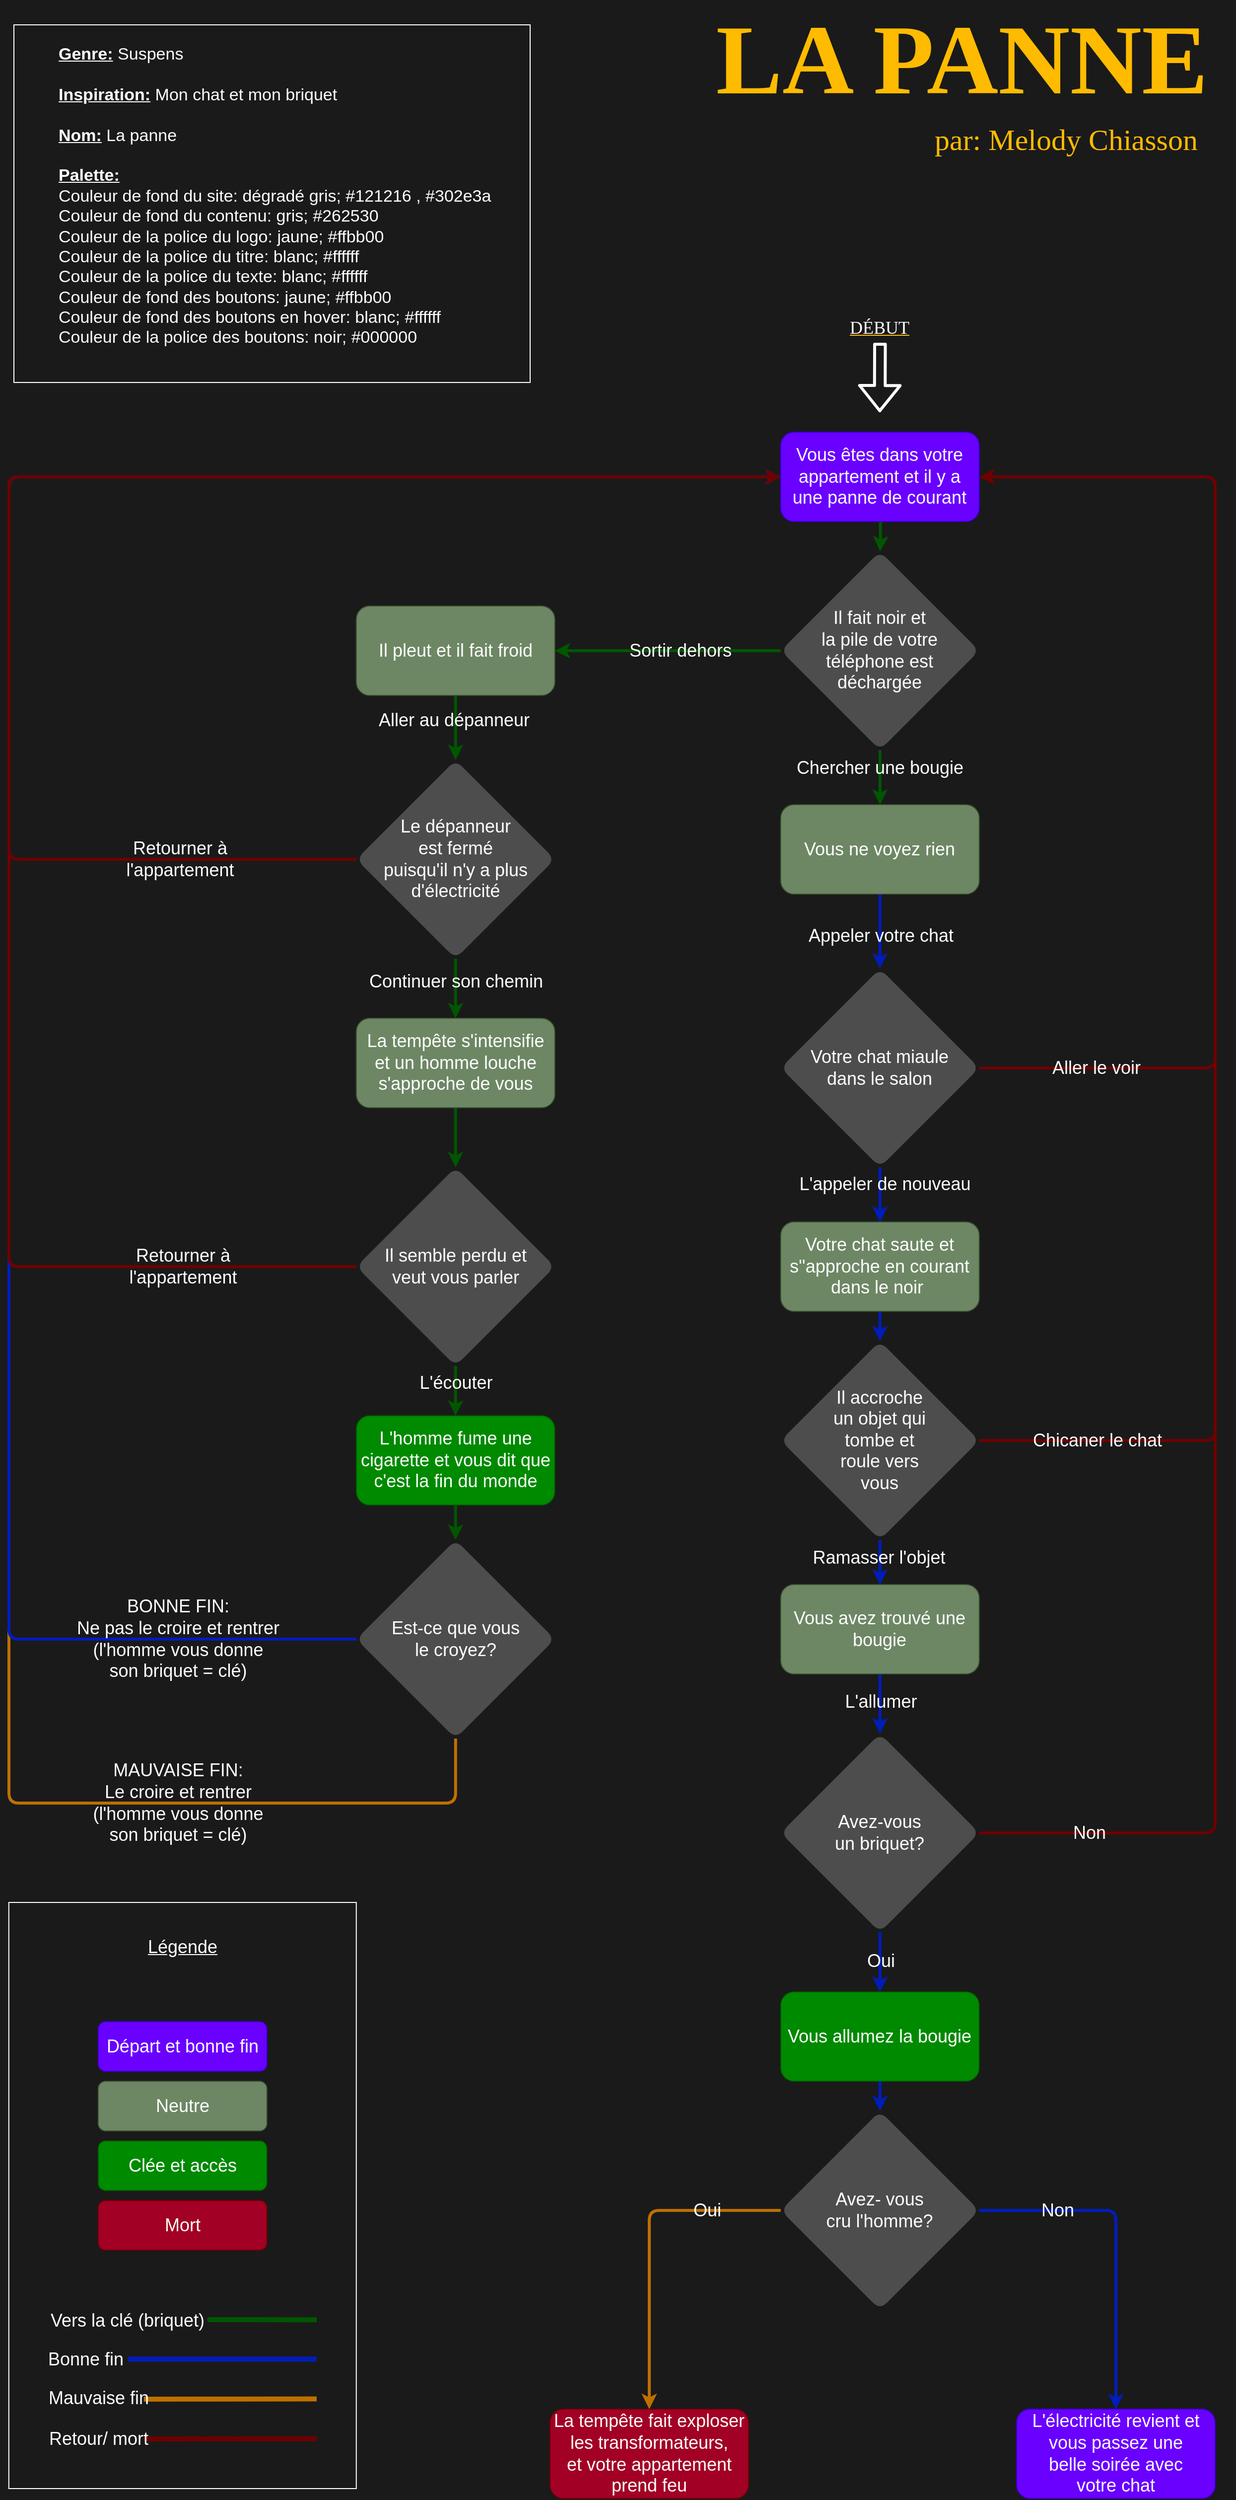 <mxfile>
    <diagram id="aEOKyE4XpbDk6hD6zkL8" name="Page-1">
        <mxGraphModel dx="2916" dy="787" grid="1" gridSize="10" guides="1" tooltips="1" connect="1" arrows="1" fold="1" page="1" pageScale="1" pageWidth="850" pageHeight="1400" background="#1A1A1A" math="0" shadow="0">
            <root>
                <mxCell id="0"/>
                <mxCell id="1" parent="0"/>
                <mxCell id="7" style="edgeStyle=none;html=1;entryX=0.5;entryY=0;entryDx=0;entryDy=0;rounded=1;fillColor=#008a00;strokeColor=#005700;strokeWidth=3;labelBackgroundColor=none;fontSize=18;fontColor=#FFFFFF;" parent="1" source="2" target="3" edge="1">
                    <mxGeometry relative="1" as="geometry">
                        <Array as="points">
                            <mxPoint x="-567.11" y="660"/>
                        </Array>
                    </mxGeometry>
                </mxCell>
                <mxCell id="2" value="Vous êtes dans votre appartement et il y a une panne de courant" style="rounded=1;whiteSpace=wrap;html=1;fillColor=#6a00ff;fontColor=#FFFFFF;strokeColor=#3700CC;labelBackgroundColor=none;fontSize=18;" parent="1" vertex="1">
                    <mxGeometry x="-667.61" y="550" width="200" height="90" as="geometry"/>
                </mxCell>
                <mxCell id="9" style="edgeStyle=none;html=1;rounded=1;fillColor=#008a00;strokeColor=#005700;strokeWidth=3;labelBackgroundColor=none;fontSize=18;fontColor=#FFFFFF;" parent="1" source="3" target="5" edge="1">
                    <mxGeometry relative="1" as="geometry"/>
                </mxCell>
                <mxCell id="12" value="Chercher une bougie" style="edgeLabel;html=1;align=center;verticalAlign=middle;resizable=0;points=[];rounded=1;labelBackgroundColor=none;fontSize=18;fontColor=#FFFFFF;" parent="9" vertex="1" connectable="0">
                    <mxGeometry x="-0.338" y="-1" relative="1" as="geometry">
                        <mxPoint as="offset"/>
                    </mxGeometry>
                </mxCell>
                <mxCell id="16" style="edgeStyle=orthogonalEdgeStyle;html=1;fillColor=#008a00;strokeColor=#005700;strokeWidth=3;labelBackgroundColor=none;fontSize=18;fontColor=#FFFFFF;" parent="1" source="3" target="4" edge="1">
                    <mxGeometry relative="1" as="geometry"/>
                </mxCell>
                <mxCell id="17" value="Sortir dehors" style="edgeLabel;html=1;align=center;verticalAlign=middle;resizable=0;points=[];labelBackgroundColor=none;fontSize=18;fontColor=#FFFFFF;" parent="16" vertex="1" connectable="0">
                    <mxGeometry x="-0.228" y="3" relative="1" as="geometry">
                        <mxPoint x="-14" y="-3" as="offset"/>
                    </mxGeometry>
                </mxCell>
                <mxCell id="3" value="Il fait noir et &lt;br&gt;la pile de votre téléphone est déchargée" style="rhombus;whiteSpace=wrap;html=1;rounded=1;labelBackgroundColor=none;fontSize=18;fontColor=#FFFFFF;fillColor=#4D4D4D;strokeColor=none;" parent="1" vertex="1">
                    <mxGeometry x="-667.61" y="670" width="200" height="200" as="geometry"/>
                </mxCell>
                <mxCell id="23" style="edgeStyle=orthogonalEdgeStyle;html=1;entryX=0.5;entryY=0;entryDx=0;entryDy=0;fillColor=#008a00;strokeColor=#005700;strokeWidth=3;labelBackgroundColor=none;fontSize=18;fontColor=#FFFFFF;" parent="1" source="4" target="22" edge="1">
                    <mxGeometry relative="1" as="geometry"/>
                </mxCell>
                <mxCell id="24" value="Aller au dépanneur" style="edgeLabel;html=1;align=center;verticalAlign=middle;resizable=0;points=[];labelBackgroundColor=none;fontSize=18;fontColor=#FFFFFF;" parent="23" vertex="1" connectable="0">
                    <mxGeometry x="-0.24" y="-2" relative="1" as="geometry">
                        <mxPoint as="offset"/>
                    </mxGeometry>
                </mxCell>
                <mxCell id="4" value="Il pleut et il fait froid" style="rounded=1;whiteSpace=wrap;html=1;fillColor=#6d8764;fontColor=#FFFFFF;strokeColor=#3A5431;labelBackgroundColor=none;fontSize=18;" parent="1" vertex="1">
                    <mxGeometry x="-1095.11" y="725" width="200" height="90" as="geometry"/>
                </mxCell>
                <mxCell id="46" style="edgeStyle=orthogonalEdgeStyle;html=1;fillColor=#0050ef;strokeColor=#001DBC;strokeWidth=3;labelBackgroundColor=none;fontSize=18;fontColor=#FFFFFF;" parent="1" source="5" target="25" edge="1">
                    <mxGeometry relative="1" as="geometry"/>
                </mxCell>
                <mxCell id="47" value="Appeler votre chat" style="edgeLabel;html=1;align=center;verticalAlign=middle;resizable=0;points=[];labelBackgroundColor=none;fontSize=18;fontColor=#FFFFFF;" parent="46" vertex="1" connectable="0">
                    <mxGeometry x="-0.273" relative="1" as="geometry">
                        <mxPoint y="14" as="offset"/>
                    </mxGeometry>
                </mxCell>
                <mxCell id="5" value="Vous ne voyez rien" style="rounded=1;whiteSpace=wrap;html=1;fillColor=#6d8764;strokeColor=#3A5431;fontColor=#FFFFFF;labelBackgroundColor=none;fontSize=18;" parent="1" vertex="1">
                    <mxGeometry x="-667.61" y="925" width="200" height="90" as="geometry"/>
                </mxCell>
                <mxCell id="29" style="edgeStyle=orthogonalEdgeStyle;html=1;entryX=0;entryY=0.5;entryDx=0;entryDy=0;fillColor=#a20025;strokeColor=#6F0000;strokeWidth=3;labelBackgroundColor=none;fontSize=18;fontColor=#FFFFFF;" parent="1" source="22" target="2" edge="1">
                    <mxGeometry relative="1" as="geometry">
                        <Array as="points">
                            <mxPoint x="-1445" y="980"/>
                            <mxPoint x="-1445" y="595"/>
                        </Array>
                    </mxGeometry>
                </mxCell>
                <mxCell id="30" value="Retourner à &lt;br&gt;l'appartement" style="edgeLabel;html=1;align=center;verticalAlign=middle;resizable=0;points=[];labelBackgroundColor=none;fontSize=18;fontColor=#FFFFFF;" parent="29" vertex="1" connectable="0">
                    <mxGeometry x="-0.773" y="1" relative="1" as="geometry">
                        <mxPoint x="-7" y="-1" as="offset"/>
                    </mxGeometry>
                </mxCell>
                <mxCell id="32" style="edgeStyle=orthogonalEdgeStyle;html=1;fillColor=#008a00;strokeColor=#005700;strokeWidth=3;labelBackgroundColor=none;fontSize=18;fontColor=#FFFFFF;" parent="1" source="22" target="31" edge="1">
                    <mxGeometry relative="1" as="geometry"/>
                </mxCell>
                <mxCell id="33" value="Continuer son chemin" style="edgeLabel;html=1;align=center;verticalAlign=middle;resizable=0;points=[];labelBackgroundColor=none;fontSize=18;fontColor=#FFFFFF;" parent="32" vertex="1" connectable="0">
                    <mxGeometry x="-0.25" relative="1" as="geometry">
                        <mxPoint as="offset"/>
                    </mxGeometry>
                </mxCell>
                <mxCell id="22" value="Le dépanneur &lt;br style=&quot;font-size: 18px;&quot;&gt;est fermé &lt;br&gt;puisqu'il n'y a plus&lt;br style=&quot;font-size: 18px;&quot;&gt;d'électricité" style="rhombus;whiteSpace=wrap;html=1;rounded=1;labelBackgroundColor=none;fontSize=18;fontColor=#FFFFFF;fillColor=#4D4D4D;strokeColor=none;" parent="1" vertex="1">
                    <mxGeometry x="-1095.11" y="880" width="200" height="200" as="geometry"/>
                </mxCell>
                <mxCell id="49" style="edgeStyle=orthogonalEdgeStyle;html=1;entryX=1;entryY=0.5;entryDx=0;entryDy=0;fillColor=#a20025;strokeColor=#6F0000;strokeWidth=3;labelBackgroundColor=none;fontSize=18;" parent="1" source="25" target="2" edge="1">
                    <mxGeometry relative="1" as="geometry">
                        <Array as="points">
                            <mxPoint x="-230" y="1190"/>
                            <mxPoint x="-230" y="595"/>
                        </Array>
                    </mxGeometry>
                </mxCell>
                <mxCell id="50" value="Aller le voir" style="edgeLabel;html=1;align=center;verticalAlign=middle;resizable=0;points=[];labelBackgroundColor=none;fontSize=18;fontColor=#FFFFFF;" parent="49" vertex="1" connectable="0">
                    <mxGeometry x="-0.876" y="-1" relative="1" as="geometry">
                        <mxPoint x="51" y="-1" as="offset"/>
                    </mxGeometry>
                </mxCell>
                <mxCell id="52" style="edgeStyle=orthogonalEdgeStyle;html=1;fillColor=#0050ef;strokeColor=#001DBC;strokeWidth=3;labelBackgroundColor=none;fontSize=18;fontColor=#FFFFFF;" parent="1" source="25" target="51" edge="1">
                    <mxGeometry relative="1" as="geometry"/>
                </mxCell>
                <mxCell id="53" value="L'appeler de nouveau" style="edgeLabel;html=1;align=center;verticalAlign=middle;resizable=0;points=[];labelBackgroundColor=none;fontSize=18;fontColor=#FFFFFF;" parent="52" vertex="1" connectable="0">
                    <mxGeometry x="-0.75" relative="1" as="geometry">
                        <mxPoint x="4" y="10" as="offset"/>
                    </mxGeometry>
                </mxCell>
                <mxCell id="25" value="Votre chat miaule&lt;br style=&quot;font-size: 18px;&quot;&gt;dans le salon" style="rhombus;whiteSpace=wrap;html=1;rounded=1;labelBackgroundColor=none;fontSize=18;fontColor=#FFFFFF;fillColor=#4D4D4D;strokeColor=none;" parent="1" vertex="1">
                    <mxGeometry x="-667.61" y="1090" width="200" height="200" as="geometry"/>
                </mxCell>
                <mxCell id="41" style="edgeStyle=orthogonalEdgeStyle;html=1;entryX=0.5;entryY=0;entryDx=0;entryDy=0;fillColor=#008a00;strokeColor=#005700;strokeWidth=3;labelBackgroundColor=none;fontSize=18;fontColor=#FFFFFF;" parent="1" source="26" target="40" edge="1">
                    <mxGeometry relative="1" as="geometry"/>
                </mxCell>
                <mxCell id="42" value="L'écouter" style="edgeLabel;html=1;align=center;verticalAlign=middle;resizable=0;points=[];labelBackgroundColor=none;fontSize=18;fontColor=#FFFFFF;" parent="41" vertex="1" connectable="0">
                    <mxGeometry x="-0.319" relative="1" as="geometry">
                        <mxPoint as="offset"/>
                    </mxGeometry>
                </mxCell>
                <mxCell id="26" value="Il semble perdu et &lt;br&gt;veut vous parler" style="rhombus;whiteSpace=wrap;html=1;rounded=1;labelBackgroundColor=none;fontSize=18;fontColor=#FFFFFF;fillColor=#4D4D4D;strokeColor=none;" parent="1" vertex="1">
                    <mxGeometry x="-1095.11" y="1290" width="200" height="200" as="geometry"/>
                </mxCell>
                <mxCell id="36" style="edgeStyle=orthogonalEdgeStyle;html=1;entryX=0.5;entryY=0;entryDx=0;entryDy=0;fillColor=#008a00;strokeColor=#005700;strokeWidth=3;labelBackgroundColor=none;fontSize=18;fontColor=#FFFFFF;" parent="1" source="31" target="26" edge="1">
                    <mxGeometry relative="1" as="geometry"/>
                </mxCell>
                <mxCell id="31" value="La tempête s'intensifie et un homme louche s'approche de vous" style="rounded=1;whiteSpace=wrap;html=1;fillColor=#6d8764;strokeColor=#3A5431;fontColor=#FFFFFF;labelBackgroundColor=none;fontSize=18;" parent="1" vertex="1">
                    <mxGeometry x="-1095.11" y="1140" width="200" height="90" as="geometry"/>
                </mxCell>
                <mxCell id="81" style="edgeStyle=orthogonalEdgeStyle;html=1;fillColor=#f0a30a;strokeColor=#BD7000;strokeWidth=3;exitX=0.5;exitY=1;exitDx=0;exitDy=0;labelBackgroundColor=none;fontSize=18;fontColor=#FFFFFF;entryX=0;entryY=0.5;entryDx=0;entryDy=0;" parent="1" source="127" target="2" edge="1">
                    <mxGeometry relative="1" as="geometry">
                        <Array as="points">
                            <mxPoint x="-995" y="1930"/>
                            <mxPoint x="-1445" y="1930"/>
                            <mxPoint x="-1445" y="595"/>
                        </Array>
                        <mxPoint x="-1025.11" y="1900" as="sourcePoint"/>
                        <mxPoint x="-775.11" y="585" as="targetPoint"/>
                    </mxGeometry>
                </mxCell>
                <mxCell id="82" value="MAUVAISE FIN:&lt;br&gt;Le croire et rentrer&lt;br style=&quot;font-size: 18px;&quot;&gt;(l'homme vous donne &lt;br&gt;son briquet = clé)" style="edgeLabel;html=1;align=center;verticalAlign=middle;resizable=0;points=[];labelBackgroundColor=none;fontSize=18;fontColor=#FFFFFF;" parent="81" vertex="1" connectable="0">
                    <mxGeometry x="-0.621" y="-2" relative="1" as="geometry">
                        <mxPoint x="153" y="2" as="offset"/>
                    </mxGeometry>
                </mxCell>
                <mxCell id="67" style="edgeStyle=orthogonalEdgeStyle;html=1;entryX=0;entryY=0.5;entryDx=0;entryDy=0;fillColor=#0050ef;strokeColor=#001DBC;strokeWidth=3;exitX=0;exitY=0.5;exitDx=0;exitDy=0;labelBackgroundColor=none;fontSize=18;fontColor=#FFFFFF;" parent="1" source="127" target="2" edge="1">
                    <mxGeometry relative="1" as="geometry">
                        <Array as="points">
                            <mxPoint x="-1445" y="1765"/>
                            <mxPoint x="-1445" y="595"/>
                        </Array>
                    </mxGeometry>
                </mxCell>
                <mxCell id="131" style="edgeStyle=none;html=1;entryX=0.5;entryY=0;entryDx=0;entryDy=0;fillColor=#008a00;strokeColor=#005700;strokeWidth=3;labelBackgroundColor=none;fontSize=18;fontColor=#FFFFFF;" parent="1" source="40" target="127" edge="1">
                    <mxGeometry relative="1" as="geometry"/>
                </mxCell>
                <mxCell id="40" value="L'homme fume une cigarette et vous dit que c'est la fin du monde" style="rounded=1;whiteSpace=wrap;html=1;fillColor=#008a00;strokeColor=#005700;fontColor=#FFFFFF;labelBackgroundColor=none;fontSize=18;" parent="1" vertex="1">
                    <mxGeometry x="-1095.11" y="1540" width="200" height="90" as="geometry"/>
                </mxCell>
                <mxCell id="55" style="edgeStyle=orthogonalEdgeStyle;html=1;entryX=0.5;entryY=0;entryDx=0;entryDy=0;fillColor=#0050ef;strokeColor=#001DBC;strokeWidth=3;labelBackgroundColor=none;fontSize=18;fontColor=#FFFFFF;" parent="1" source="51" target="54" edge="1">
                    <mxGeometry relative="1" as="geometry"/>
                </mxCell>
                <mxCell id="51" value="Votre chat saute et s''approche en courant dans le noir&amp;nbsp;" style="rounded=1;whiteSpace=wrap;html=1;fillColor=#6d8764;strokeColor=#3A5431;fontColor=#FFFFFF;labelBackgroundColor=none;fontSize=18;" parent="1" vertex="1">
                    <mxGeometry x="-667.61" y="1345" width="200" height="90" as="geometry"/>
                </mxCell>
                <mxCell id="56" style="edgeStyle=orthogonalEdgeStyle;html=1;fillColor=#a20025;strokeColor=#6F0000;strokeWidth=3;labelBackgroundColor=none;fontSize=18;" parent="1" source="54" target="2" edge="1">
                    <mxGeometry relative="1" as="geometry">
                        <Array as="points">
                            <mxPoint x="-230" y="1565"/>
                            <mxPoint x="-230" y="595"/>
                        </Array>
                        <mxPoint x="-425.11" y="570" as="targetPoint"/>
                    </mxGeometry>
                </mxCell>
                <mxCell id="57" value="Chicaner le chat" style="edgeLabel;html=1;align=center;verticalAlign=middle;resizable=0;points=[];labelBackgroundColor=none;fontSize=18;fontColor=#FFFFFF;" parent="56" vertex="1" connectable="0">
                    <mxGeometry x="-0.924" y="3" relative="1" as="geometry">
                        <mxPoint x="63" y="3" as="offset"/>
                    </mxGeometry>
                </mxCell>
                <mxCell id="59" style="edgeStyle=orthogonalEdgeStyle;html=1;entryX=0.5;entryY=0;entryDx=0;entryDy=0;fillColor=#0050ef;strokeColor=#001DBC;strokeWidth=3;labelBackgroundColor=none;fontSize=18;fontColor=#FFFFFF;" parent="1" source="54" target="58" edge="1">
                    <mxGeometry relative="1" as="geometry"/>
                </mxCell>
                <mxCell id="60" value="Ramasser l'objet" style="edgeLabel;html=1;align=center;verticalAlign=middle;resizable=0;points=[];labelBackgroundColor=none;fontSize=18;fontColor=#FFFFFF;" parent="59" vertex="1" connectable="0">
                    <mxGeometry x="-0.194" y="-2" relative="1" as="geometry">
                        <mxPoint as="offset"/>
                    </mxGeometry>
                </mxCell>
                <mxCell id="54" value="Il accroche &lt;br&gt;un objet qui &lt;br&gt;tombe et &lt;br style=&quot;font-size: 18px;&quot;&gt;roule vers &lt;br&gt;vous" style="rhombus;whiteSpace=wrap;html=1;rounded=1;labelBackgroundColor=none;fontSize=18;fontColor=#FFFFFF;fillColor=#4D4D4D;strokeColor=none;" parent="1" vertex="1">
                    <mxGeometry x="-667.61" y="1465" width="200" height="200" as="geometry"/>
                </mxCell>
                <mxCell id="64" style="edgeStyle=orthogonalEdgeStyle;html=1;fillColor=#0050ef;strokeColor=#001DBC;strokeWidth=3;labelBackgroundColor=none;fontSize=18;fontColor=#FFFFFF;" parent="1" source="58" target="61" edge="1">
                    <mxGeometry relative="1" as="geometry"/>
                </mxCell>
                <mxCell id="65" value="L'allumer" style="edgeLabel;html=1;align=center;verticalAlign=middle;resizable=0;points=[];labelBackgroundColor=none;fontSize=18;fontColor=#FFFFFF;" parent="64" vertex="1" connectable="0">
                    <mxGeometry x="0.278" y="-1" relative="1" as="geometry">
                        <mxPoint x="1" y="-11" as="offset"/>
                    </mxGeometry>
                </mxCell>
                <mxCell id="58" value="Vous avez trouvé une bougie" style="rounded=1;whiteSpace=wrap;html=1;fillColor=#6d8764;fontColor=#FFFFFF;strokeColor=#3A5431;labelBackgroundColor=none;fontSize=18;" parent="1" vertex="1">
                    <mxGeometry x="-667.61" y="1710" width="200" height="90" as="geometry"/>
                </mxCell>
                <mxCell id="62" style="edgeStyle=orthogonalEdgeStyle;html=1;fillColor=#a20025;strokeColor=#6F0000;strokeWidth=3;labelBackgroundColor=none;fontSize=18;" parent="1" source="61" target="2" edge="1">
                    <mxGeometry relative="1" as="geometry">
                        <Array as="points">
                            <mxPoint x="-230" y="1960"/>
                            <mxPoint x="-230" y="595"/>
                        </Array>
                        <mxPoint x="-435.11" y="600" as="targetPoint"/>
                    </mxGeometry>
                </mxCell>
                <mxCell id="63" value="Non" style="edgeLabel;html=1;align=center;verticalAlign=middle;resizable=0;points=[];labelBackgroundColor=none;fontSize=18;fontColor=#FFFFFF;" parent="62" vertex="1" connectable="0">
                    <mxGeometry x="-0.935" y="2" relative="1" as="geometry">
                        <mxPoint x="50" y="2" as="offset"/>
                    </mxGeometry>
                </mxCell>
                <mxCell id="75" style="edgeStyle=orthogonalEdgeStyle;html=1;entryX=0.5;entryY=0;entryDx=0;entryDy=0;fillColor=#0050ef;strokeColor=#001DBC;strokeWidth=3;labelBackgroundColor=none;fontSize=18;fontColor=#FFFFFF;" parent="1" source="61" target="74" edge="1">
                    <mxGeometry relative="1" as="geometry"/>
                </mxCell>
                <mxCell id="76" value="Oui" style="edgeLabel;html=1;align=center;verticalAlign=middle;resizable=0;points=[];labelBackgroundColor=none;fontSize=18;fontColor=#FFFFFF;" parent="75" vertex="1" connectable="0">
                    <mxGeometry x="-0.253" y="1" relative="1" as="geometry">
                        <mxPoint x="-1" y="6" as="offset"/>
                    </mxGeometry>
                </mxCell>
                <mxCell id="61" value="Avez-vous &lt;br&gt;un briquet?" style="rhombus;whiteSpace=wrap;html=1;rounded=1;labelBackgroundColor=none;fontSize=18;fontColor=#FFFFFF;fillColor=#4D4D4D;strokeColor=none;" parent="1" vertex="1">
                    <mxGeometry x="-667.61" y="1860" width="200" height="200" as="geometry"/>
                </mxCell>
                <mxCell id="69" value="La tempête fait exploser les transformateurs, &lt;br&gt;et votre appartement prend feu" style="rounded=1;whiteSpace=wrap;html=1;fillColor=#a20025;strokeColor=#6F0000;fontColor=#FFFFFF;labelBackgroundColor=none;fontSize=18;" parent="1" vertex="1">
                    <mxGeometry x="-900.0" y="2540" width="200" height="90" as="geometry"/>
                </mxCell>
                <mxCell id="78" style="edgeStyle=orthogonalEdgeStyle;html=1;fillColor=#0050ef;strokeColor=#001DBC;strokeWidth=3;labelBackgroundColor=none;fontSize=18;fontColor=#FFFFFF;" parent="1" source="74" target="77" edge="1">
                    <mxGeometry relative="1" as="geometry"/>
                </mxCell>
                <mxCell id="74" value="Vous allumez la bougie" style="rounded=1;whiteSpace=wrap;html=1;fillColor=#008a00;strokeColor=#005700;fontColor=#FFFFFF;labelBackgroundColor=none;fontSize=18;" parent="1" vertex="1">
                    <mxGeometry x="-667.61" y="2120" width="200" height="90" as="geometry"/>
                </mxCell>
                <mxCell id="79" style="edgeStyle=orthogonalEdgeStyle;html=1;fillColor=#f0a30a;strokeColor=#BD7000;strokeWidth=3;labelBackgroundColor=none;fontSize=18;fontColor=#FFFFFF;entryX=0.5;entryY=0;entryDx=0;entryDy=0;" parent="1" source="77" target="69" edge="1">
                    <mxGeometry relative="1" as="geometry">
                        <Array as="points">
                            <mxPoint x="-800" y="2340"/>
                        </Array>
                        <mxPoint x="-875" y="2480" as="targetPoint"/>
                    </mxGeometry>
                </mxCell>
                <mxCell id="80" value="Oui" style="edgeLabel;html=1;align=center;verticalAlign=middle;resizable=0;points=[];labelBackgroundColor=none;fontSize=18;fontColor=#FFFFFF;" parent="79" vertex="1" connectable="0">
                    <mxGeometry x="-0.775" y="-2" relative="1" as="geometry">
                        <mxPoint x="-37" y="2" as="offset"/>
                    </mxGeometry>
                </mxCell>
                <mxCell id="84" style="edgeStyle=orthogonalEdgeStyle;html=1;entryX=0.5;entryY=0;entryDx=0;entryDy=0;fillColor=#0050ef;strokeColor=#001DBC;strokeWidth=3;labelBackgroundColor=none;fontSize=18;fontColor=#FFFFFF;" parent="1" source="77" target="83" edge="1">
                    <mxGeometry relative="1" as="geometry"/>
                </mxCell>
                <mxCell id="85" value="Non" style="edgeLabel;html=1;align=center;verticalAlign=middle;resizable=0;points=[];labelBackgroundColor=none;fontSize=18;fontColor=#FFFFFF;" parent="84" vertex="1" connectable="0">
                    <mxGeometry x="-0.2" y="2" relative="1" as="geometry">
                        <mxPoint x="-57" y="2" as="offset"/>
                    </mxGeometry>
                </mxCell>
                <mxCell id="77" value="Avez- vous&lt;br style=&quot;font-size: 18px;&quot;&gt;cru l'homme?" style="rhombus;whiteSpace=wrap;html=1;rounded=1;labelBackgroundColor=none;fontSize=18;fontColor=#FFFFFF;fillColor=#4D4D4D;strokeColor=none;" parent="1" vertex="1">
                    <mxGeometry x="-667.61" y="2240" width="200" height="200" as="geometry"/>
                </mxCell>
                <mxCell id="114" value="" style="rounded=0;whiteSpace=wrap;html=1;fillColor=none;labelBackgroundColor=none;fontSize=18;fontColor=#FFFFFF;strokeColor=#FFFFFF;" parent="1" vertex="1">
                    <mxGeometry x="-1445.11" y="2030" width="350" height="590" as="geometry"/>
                </mxCell>
                <mxCell id="83" value="L'électricité revient et vous passez une &lt;br&gt;belle soirée avec &lt;br style=&quot;font-size: 18px;&quot;&gt;votre chat" style="rounded=1;whiteSpace=wrap;html=1;fillColor=#6a00ff;strokeColor=#3700CC;fontColor=#FFFFFF;labelBackgroundColor=none;fontSize=18;" parent="1" vertex="1">
                    <mxGeometry x="-430" y="2540" width="200" height="90" as="geometry"/>
                </mxCell>
                <mxCell id="87" value="" style="endArrow=none;html=1;strokeWidth=5;fillColor=#008a00;strokeColor=#005700;labelBackgroundColor=none;fontSize=18;fontColor=#FFFFFF;entryX=0.886;entryY=0.712;entryDx=0;entryDy=0;entryPerimeter=0;" parent="1" target="114" edge="1">
                    <mxGeometry width="50" height="50" relative="1" as="geometry">
                        <mxPoint x="-1245.11" y="2450" as="sourcePoint"/>
                        <mxPoint x="-1189.11" y="2450" as="targetPoint"/>
                    </mxGeometry>
                </mxCell>
                <mxCell id="105" value="Vers la clé (briquet)" style="edgeLabel;html=1;align=center;verticalAlign=middle;resizable=0;points=[];labelBackgroundColor=none;fontSize=18;fontColor=#FFFFFF;" parent="87" connectable="0" vertex="1">
                    <mxGeometry x="-0.913" y="-1" relative="1" as="geometry">
                        <mxPoint x="-86" as="offset"/>
                    </mxGeometry>
                </mxCell>
                <mxCell id="88" value="" style="endArrow=none;html=1;strokeWidth=5;fillColor=#f0a30a;strokeColor=#BD7000;labelBackgroundColor=none;fontSize=18;fontColor=#FFFFFF;entryX=0.886;entryY=0.847;entryDx=0;entryDy=0;entryPerimeter=0;" parent="1" target="114" edge="1">
                    <mxGeometry width="50" height="50" relative="1" as="geometry">
                        <mxPoint x="-1309.11" y="2530" as="sourcePoint"/>
                        <mxPoint x="-1189.11" y="2530" as="targetPoint"/>
                    </mxGeometry>
                </mxCell>
                <mxCell id="107" value="Mauvaise fin" style="edgeLabel;html=1;align=center;verticalAlign=middle;resizable=0;points=[];labelBackgroundColor=none;fontSize=18;fontColor=#FFFFFF;" parent="88" vertex="1" connectable="0">
                    <mxGeometry x="-0.897" y="1" relative="1" as="geometry">
                        <mxPoint x="-55" as="offset"/>
                    </mxGeometry>
                </mxCell>
                <mxCell id="89" value="" style="endArrow=none;html=1;strokeWidth=5;fillColor=#0050ef;strokeColor=#001DBC;labelBackgroundColor=none;fontSize=18;fontColor=#FFFFFF;entryX=0.886;entryY=0.779;entryDx=0;entryDy=0;entryPerimeter=0;exitX=0.343;exitY=0.779;exitDx=0;exitDy=0;exitPerimeter=0;" parent="1" source="114" target="114" edge="1">
                    <mxGeometry width="50" height="50" relative="1" as="geometry">
                        <mxPoint x="-1309.11" y="2489.88" as="sourcePoint"/>
                        <mxPoint x="-1189.11" y="2489.88" as="targetPoint"/>
                    </mxGeometry>
                </mxCell>
                <mxCell id="106" value="Bonne fin" style="edgeLabel;html=1;align=center;verticalAlign=middle;resizable=0;points=[];labelBackgroundColor=none;fontSize=18;fontColor=#FFFFFF;" parent="89" vertex="1" connectable="0">
                    <mxGeometry x="-0.905" y="1" relative="1" as="geometry">
                        <mxPoint x="-52" y="1" as="offset"/>
                    </mxGeometry>
                </mxCell>
                <mxCell id="90" value="" style="endArrow=none;html=1;strokeWidth=5;fillColor=#a20025;strokeColor=#6F0000;labelBackgroundColor=none;fontSize=18;fontColor=#FFFFFF;entryX=0.886;entryY=0.915;entryDx=0;entryDy=0;entryPerimeter=0;" parent="1" target="114" edge="1">
                    <mxGeometry width="50" height="50" relative="1" as="geometry">
                        <mxPoint x="-1309.11" y="2570" as="sourcePoint"/>
                        <mxPoint x="-1189.11" y="2570" as="targetPoint"/>
                    </mxGeometry>
                </mxCell>
                <mxCell id="108" value="Retour/ mort" style="edgeLabel;html=1;align=center;verticalAlign=middle;resizable=0;points=[];labelBackgroundColor=none;fontSize=18;fontColor=#FFFFFF;" parent="90" vertex="1" connectable="0">
                    <mxGeometry x="-0.921" relative="1" as="geometry">
                        <mxPoint x="-53" as="offset"/>
                    </mxGeometry>
                </mxCell>
                <mxCell id="110" value="Départ et bonne fin" style="rounded=1;whiteSpace=wrap;html=1;fillColor=#6a00ff;fontColor=#FFFFFF;strokeColor=#3700CC;labelBackgroundColor=none;fontSize=18;" parent="1" vertex="1">
                    <mxGeometry x="-1355.11" y="2150" width="170" height="50" as="geometry"/>
                </mxCell>
                <mxCell id="111" value="Clée et accès" style="rounded=1;whiteSpace=wrap;html=1;fillColor=#008a00;fontColor=#FFFFFF;strokeColor=#005700;labelBackgroundColor=none;fontSize=18;" parent="1" vertex="1">
                    <mxGeometry x="-1355.11" y="2270" width="170" height="50" as="geometry"/>
                </mxCell>
                <mxCell id="112" value="Mort" style="rounded=1;whiteSpace=wrap;html=1;fillColor=#a20025;fontColor=#FFFFFF;strokeColor=#6F0000;labelBackgroundColor=none;fontSize=18;" parent="1" vertex="1">
                    <mxGeometry x="-1355.11" y="2330" width="170" height="50" as="geometry"/>
                </mxCell>
                <mxCell id="113" value="Neutre" style="rounded=1;whiteSpace=wrap;html=1;fillColor=#6d8764;fontColor=#FFFFFF;strokeColor=#3A5431;labelBackgroundColor=none;fontSize=18;" parent="1" vertex="1">
                    <mxGeometry x="-1355.11" y="2210" width="170" height="50" as="geometry"/>
                </mxCell>
                <mxCell id="115" value="Légende" style="text;html=1;strokeColor=none;fillColor=none;align=center;verticalAlign=middle;whiteSpace=wrap;rounded=0;fontStyle=4;fontSize=18;labelBackgroundColor=none;fontColor=#FFFFFF;" parent="1" vertex="1">
                    <mxGeometry x="-1300.11" y="2060" width="60" height="30" as="geometry"/>
                </mxCell>
                <mxCell id="38" style="edgeStyle=orthogonalEdgeStyle;html=1;entryX=0;entryY=0.5;entryDx=0;entryDy=0;fillColor=#a20025;strokeColor=#6F0000;strokeWidth=3;labelBackgroundColor=none;fontSize=18;fontColor=#FFFFFF;" parent="1" source="26" target="2" edge="1">
                    <mxGeometry relative="1" as="geometry">
                        <Array as="points">
                            <mxPoint x="-1445" y="1390"/>
                            <mxPoint x="-1445" y="595"/>
                        </Array>
                    </mxGeometry>
                </mxCell>
                <mxCell id="39" value="Retourner à &lt;br&gt;l'appartement" style="edgeLabel;html=1;align=center;verticalAlign=middle;resizable=0;points=[];labelBackgroundColor=none;fontSize=18;fontColor=#FFFFFF;" parent="38" vertex="1" connectable="0">
                    <mxGeometry x="-0.837" y="1" relative="1" as="geometry">
                        <mxPoint x="-19" y="-1" as="offset"/>
                    </mxGeometry>
                </mxCell>
                <mxCell id="120" value="" style="rounded=0;whiteSpace=wrap;html=1;fontFamily=Tahoma;fontSize=12;fillColor=none;labelBackgroundColor=none;strokeColor=#FFFFFF;" parent="1" vertex="1">
                    <mxGeometry x="-1440" y="140" width="520" height="360" as="geometry"/>
                </mxCell>
                <mxCell id="119" value="&lt;font color=&quot;#ffbb00&quot; style=&quot;font-size: 100px;&quot;&gt;&lt;b style=&quot;font-size: 100px;&quot;&gt;LA PANNE&lt;/b&gt;&lt;/font&gt;" style="text;html=1;strokeColor=none;fillColor=none;align=center;verticalAlign=middle;whiteSpace=wrap;rounded=0;fontSize=100;fontFamily=Tahoma;fontColor=#00000f;" parent="1" vertex="1">
                    <mxGeometry x="-760" y="120" width="550" height="110" as="geometry"/>
                </mxCell>
                <mxCell id="118" value="&lt;b style=&quot;font-size: 17px;&quot;&gt;&lt;u style=&quot;font-size: 17px;&quot;&gt;Genre:&lt;/u&gt; &lt;/b&gt;Suspens&lt;br style=&quot;font-size: 17px;&quot;&gt;&lt;br style=&quot;font-size: 17px;&quot;&gt;&lt;b style=&quot;font-size: 17px;&quot;&gt;&lt;u style=&quot;font-size: 17px;&quot;&gt;Inspiration:&lt;/u&gt;&lt;/b&gt; Mon chat et mon briquet&lt;br style=&quot;font-size: 17px;&quot;&gt;&lt;br style=&quot;font-size: 17px;&quot;&gt;&lt;b style=&quot;font-size: 17px;&quot;&gt;&lt;u style=&quot;font-size: 17px;&quot;&gt;Nom:&lt;/u&gt;&lt;/b&gt; La panne&lt;br style=&quot;font-size: 17px;&quot;&gt;&lt;br style=&quot;font-size: 17px;&quot;&gt;&lt;b style=&quot;font-size: 17px;&quot;&gt;&lt;u style=&quot;font-size: 17px;&quot;&gt;Palette:&lt;/u&gt;&lt;/b&gt;&lt;br style=&quot;font-size: 17px;&quot;&gt;&lt;span style=&quot;font-size: 17px;&quot;&gt;&#9;&lt;/span&gt;Couleur de fond du site: dégradé gris; #121216 , #302e3a&lt;br style=&quot;font-size: 17px;&quot;&gt;&lt;span style=&quot;font-size: 17px;&quot;&gt;&#9;&lt;/span&gt;Couleur de fond du contenu: gris; #262530&lt;br style=&quot;font-size: 17px;&quot;&gt;Couleur de la police du logo: jaune; #ffbb00&lt;br style=&quot;font-size: 17px;&quot;&gt;Couleur de la police du titre: blanc; #ffffff&lt;br style=&quot;font-size: 17px;&quot;&gt;&lt;span style=&quot;font-size: 17px;&quot;&gt;&#9;&lt;/span&gt;Couleur de la police du texte: blanc; #ffffff&lt;br style=&quot;font-size: 17px;&quot;&gt;&lt;span style=&quot;font-size: 17px;&quot;&gt;&#9;&lt;/span&gt;Couleur de fond des boutons: jaune; #ffbb00&lt;br style=&quot;font-size: 17px;&quot;&gt;&lt;span style=&quot;font-size: 17px;&quot;&gt;&#9;&lt;/span&gt;Couleur de fond des boutons en hover: blanc; #ffffff&lt;br style=&quot;font-size: 17px;&quot;&gt;&lt;span style=&quot;font-size: 17px;&quot;&gt;&#9;&lt;/span&gt;Couleur de la police des boutons: noir; #000000" style="text;html=1;strokeColor=none;fillColor=none;spacing=5;spacingTop=-20;whiteSpace=wrap;overflow=hidden;rounded=0;fontSize=17;labelBackgroundColor=none;fontColor=#FFFFFF;" parent="1" vertex="1">
                    <mxGeometry x="-1400" y="170" width="487.5" height="350" as="geometry"/>
                </mxCell>
                <mxCell id="121" value="&lt;font style=&quot;font-size: 30px;&quot;&gt;par: Melody Chiasson&lt;/font&gt;" style="text;html=1;strokeColor=none;fillColor=none;align=center;verticalAlign=middle;whiteSpace=wrap;rounded=0;fontFamily=Tahoma;fontSize=30;fontColor=#FFBB00;labelBackgroundColor=none;" parent="1" vertex="1">
                    <mxGeometry x="-540" y="220" width="320" height="70" as="geometry"/>
                </mxCell>
                <mxCell id="122" value="" style="shape=flexArrow;endArrow=classic;html=1;strokeWidth=3;fontFamily=Tahoma;fontSize=12;fontColor=#ffbb00;endWidth=27.065;endSize=7.478;labelBackgroundColor=none;width=8.75;strokeColor=#FFFFFF;" parent="1" edge="1">
                    <mxGeometry width="50" height="50" relative="1" as="geometry">
                        <mxPoint x="-567.61" y="460" as="sourcePoint"/>
                        <mxPoint x="-567.83" y="530" as="targetPoint"/>
                        <Array as="points">
                            <mxPoint x="-567.83" y="460"/>
                        </Array>
                    </mxGeometry>
                </mxCell>
                <mxCell id="126" value="&lt;font color=&quot;#ffffff&quot; style=&quot;font-size: 18px;&quot;&gt;DÉBUT&lt;/font&gt;" style="text;html=1;strokeColor=none;fillColor=none;align=center;verticalAlign=middle;whiteSpace=wrap;rounded=0;fontFamily=Tahoma;fontSize=18;fontColor=#ffbb00;fontStyle=4;labelBackgroundColor=none;" parent="1" vertex="1">
                    <mxGeometry x="-627.61" y="430" width="120" height="30" as="geometry"/>
                </mxCell>
                <mxCell id="127" value="Est-ce que vous &lt;br style=&quot;font-size: 18px;&quot;&gt;le croyez?" style="rhombus;whiteSpace=wrap;html=1;rounded=1;labelBackgroundColor=none;fontSize=18;fontColor=#FFFFFF;fillColor=#4D4D4D;strokeColor=none;" parent="1" vertex="1">
                    <mxGeometry x="-1095.11" y="1665" width="200" height="200" as="geometry"/>
                </mxCell>
                <mxCell id="132" value="BONNE FIN:&lt;br&gt;Ne pas le croire et rentrer&lt;br style=&quot;font-size: 18px;&quot;&gt;(l'homme vous donne &lt;br&gt;son briquet = clé)" style="edgeLabel;html=1;align=center;verticalAlign=middle;resizable=0;points=[];labelBackgroundColor=none;fontSize=18;fontColor=#FFFFFF;" parent="1" vertex="1" connectable="0">
                    <mxGeometry x="-1275.004" y="1765.0" as="geometry"/>
                </mxCell>
            </root>
        </mxGraphModel>
    </diagram>
</mxfile>